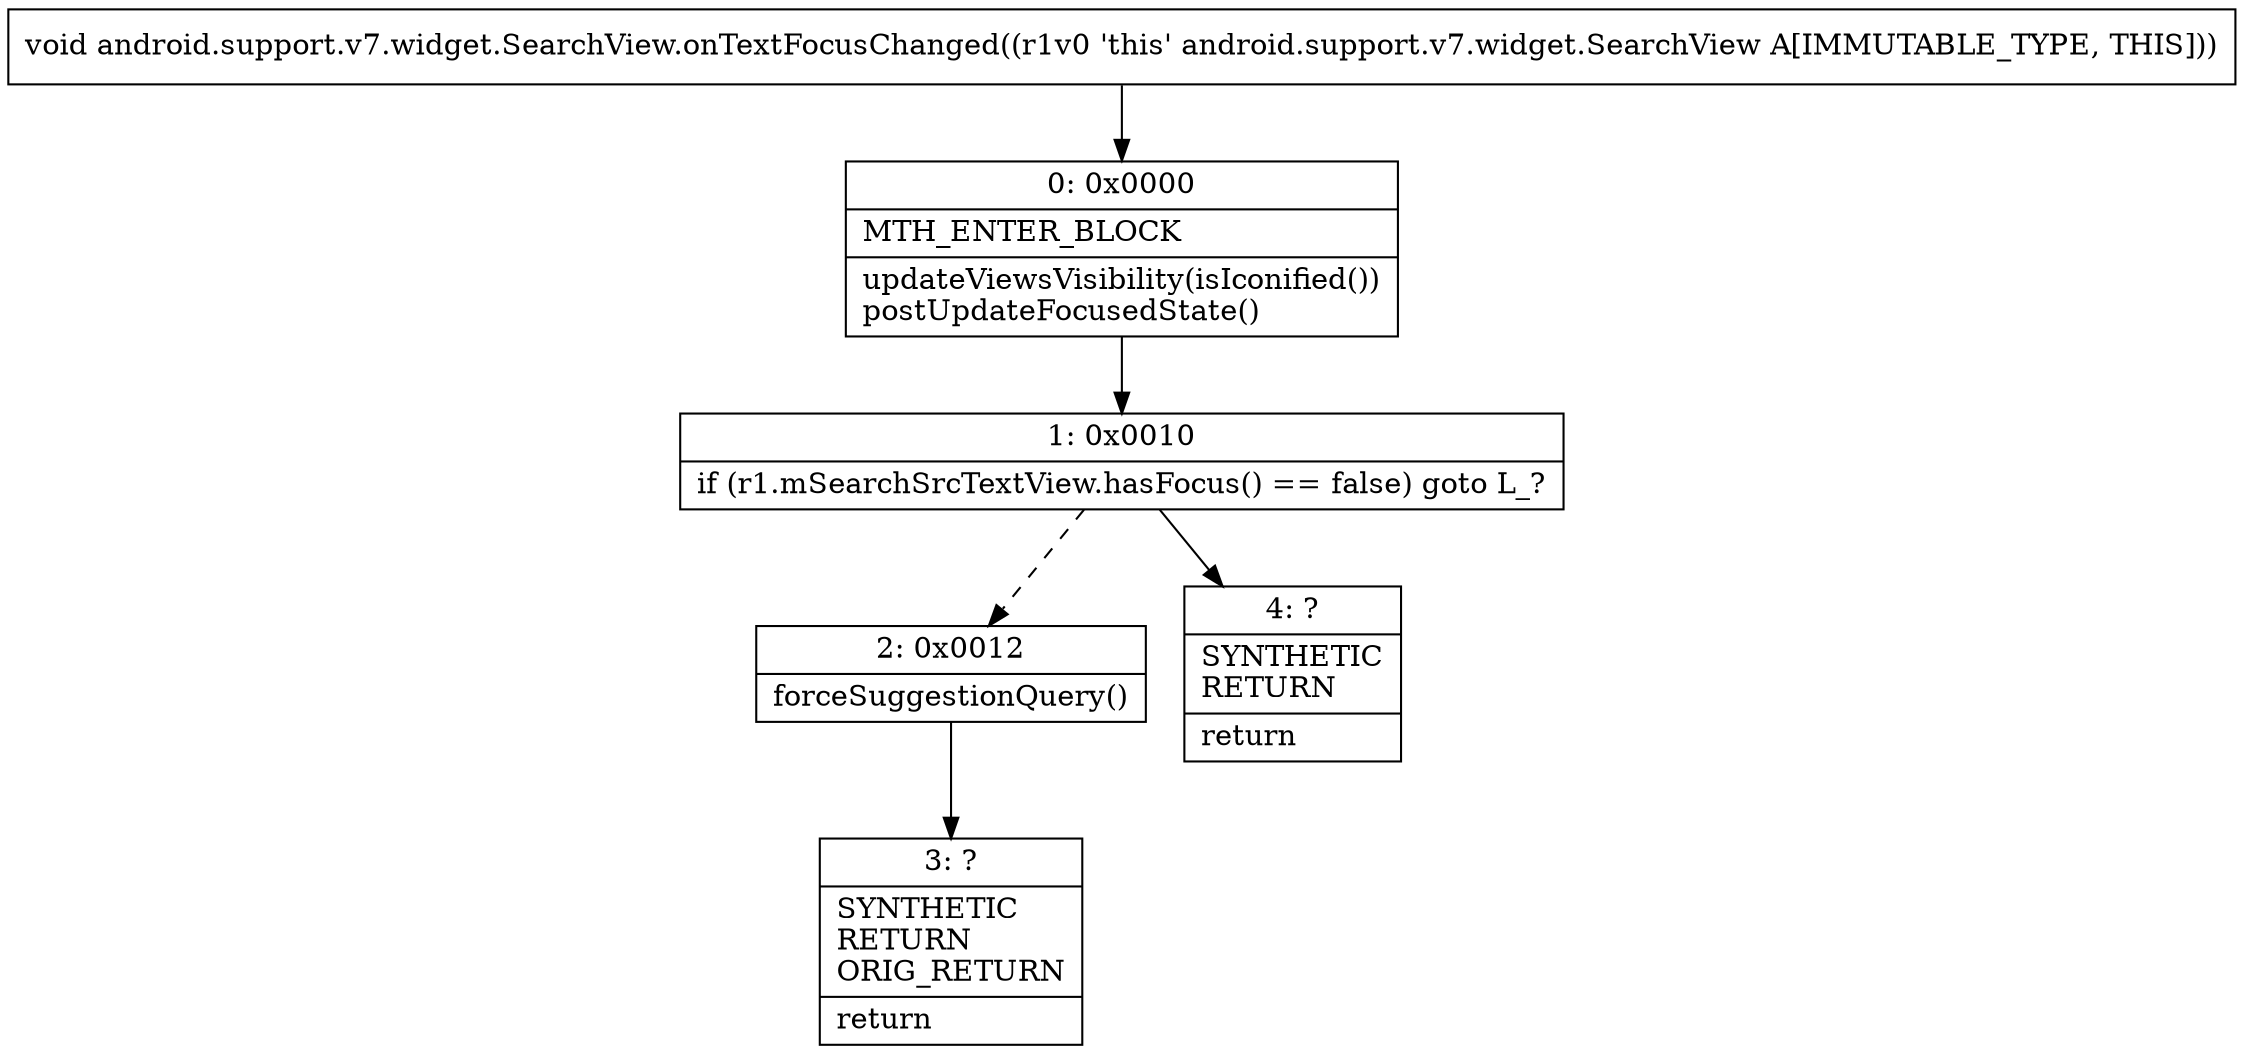 digraph "CFG forandroid.support.v7.widget.SearchView.onTextFocusChanged()V" {
Node_0 [shape=record,label="{0\:\ 0x0000|MTH_ENTER_BLOCK\l|updateViewsVisibility(isIconified())\lpostUpdateFocusedState()\l}"];
Node_1 [shape=record,label="{1\:\ 0x0010|if (r1.mSearchSrcTextView.hasFocus() == false) goto L_?\l}"];
Node_2 [shape=record,label="{2\:\ 0x0012|forceSuggestionQuery()\l}"];
Node_3 [shape=record,label="{3\:\ ?|SYNTHETIC\lRETURN\lORIG_RETURN\l|return\l}"];
Node_4 [shape=record,label="{4\:\ ?|SYNTHETIC\lRETURN\l|return\l}"];
MethodNode[shape=record,label="{void android.support.v7.widget.SearchView.onTextFocusChanged((r1v0 'this' android.support.v7.widget.SearchView A[IMMUTABLE_TYPE, THIS])) }"];
MethodNode -> Node_0;
Node_0 -> Node_1;
Node_1 -> Node_2[style=dashed];
Node_1 -> Node_4;
Node_2 -> Node_3;
}

